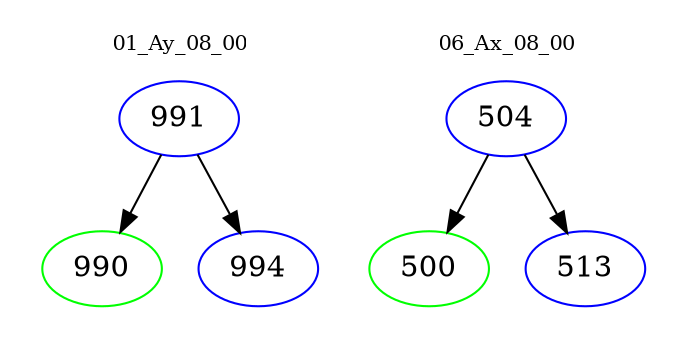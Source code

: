 digraph{
subgraph cluster_0 {
color = white
label = "01_Ay_08_00";
fontsize=10;
T0_991 [label="991", color="blue"]
T0_991 -> T0_990 [color="black"]
T0_990 [label="990", color="green"]
T0_991 -> T0_994 [color="black"]
T0_994 [label="994", color="blue"]
}
subgraph cluster_1 {
color = white
label = "06_Ax_08_00";
fontsize=10;
T1_504 [label="504", color="blue"]
T1_504 -> T1_500 [color="black"]
T1_500 [label="500", color="green"]
T1_504 -> T1_513 [color="black"]
T1_513 [label="513", color="blue"]
}
}
